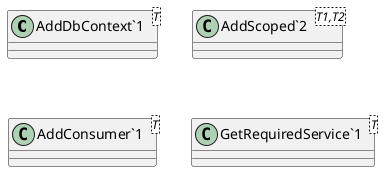 @startuml
class "AddDbContext`1"<T> {
}
class "AddScoped`2"<T1,T2> {
}
class "AddConsumer`1"<T> {
}
class "GetRequiredService`1"<T> {
}
@enduml
